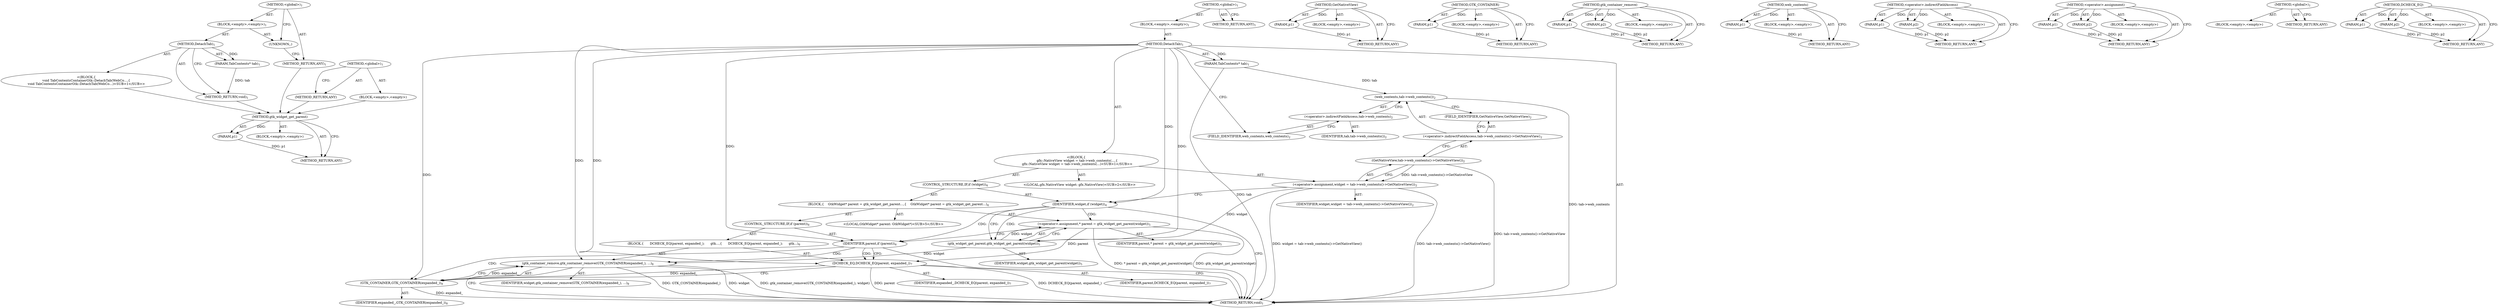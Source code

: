 digraph "&lt;global&gt;" {
vulnerable_78 [label=<(METHOD,gtk_widget_get_parent)>];
vulnerable_79 [label=<(PARAM,p1)>];
vulnerable_80 [label=<(BLOCK,&lt;empty&gt;,&lt;empty&gt;)>];
vulnerable_81 [label=<(METHOD_RETURN,ANY)>];
vulnerable_6 [label=<(METHOD,&lt;global&gt;)<SUB>1</SUB>>];
vulnerable_7 [label=<(BLOCK,&lt;empty&gt;,&lt;empty&gt;)<SUB>1</SUB>>];
vulnerable_8 [label=<(METHOD,DetachTab)<SUB>1</SUB>>];
vulnerable_9 [label=<(PARAM,TabContents* tab)<SUB>1</SUB>>];
vulnerable_10 [label="<(BLOCK,{
  gfx::NativeView widget = tab-&gt;web_contents(...,{
  gfx::NativeView widget = tab-&gt;web_contents(...)<SUB>1</SUB>>"];
vulnerable_11 [label="<(LOCAL,gfx.NativeView widget: gfx.NativeView)<SUB>2</SUB>>"];
vulnerable_12 [label=<(&lt;operator&gt;.assignment,widget = tab-&gt;web_contents()-&gt;GetNativeView())<SUB>2</SUB>>];
vulnerable_13 [label=<(IDENTIFIER,widget,widget = tab-&gt;web_contents()-&gt;GetNativeView())<SUB>2</SUB>>];
vulnerable_14 [label=<(GetNativeView,tab-&gt;web_contents()-&gt;GetNativeView())<SUB>2</SUB>>];
vulnerable_15 [label=<(&lt;operator&gt;.indirectFieldAccess,tab-&gt;web_contents()-&gt;GetNativeView)<SUB>2</SUB>>];
vulnerable_16 [label=<(web_contents,tab-&gt;web_contents())<SUB>2</SUB>>];
vulnerable_17 [label=<(&lt;operator&gt;.indirectFieldAccess,tab-&gt;web_contents)<SUB>2</SUB>>];
vulnerable_18 [label=<(IDENTIFIER,tab,tab-&gt;web_contents())<SUB>2</SUB>>];
vulnerable_19 [label=<(FIELD_IDENTIFIER,web_contents,web_contents)<SUB>2</SUB>>];
vulnerable_20 [label=<(FIELD_IDENTIFIER,GetNativeView,GetNativeView)<SUB>2</SUB>>];
vulnerable_21 [label=<(CONTROL_STRUCTURE,IF,if (widget))<SUB>4</SUB>>];
vulnerable_22 [label=<(IDENTIFIER,widget,if (widget))<SUB>4</SUB>>];
vulnerable_23 [label=<(BLOCK,{
    GtkWidget* parent = gtk_widget_get_parent...,{
    GtkWidget* parent = gtk_widget_get_parent...)<SUB>4</SUB>>];
vulnerable_24 [label="<(LOCAL,GtkWidget* parent: GtkWidget*)<SUB>5</SUB>>"];
vulnerable_25 [label=<(&lt;operator&gt;.assignment,* parent = gtk_widget_get_parent(widget))<SUB>5</SUB>>];
vulnerable_26 [label=<(IDENTIFIER,parent,* parent = gtk_widget_get_parent(widget))<SUB>5</SUB>>];
vulnerable_27 [label=<(gtk_widget_get_parent,gtk_widget_get_parent(widget))<SUB>5</SUB>>];
vulnerable_28 [label=<(IDENTIFIER,widget,gtk_widget_get_parent(widget))<SUB>5</SUB>>];
vulnerable_29 [label=<(CONTROL_STRUCTURE,IF,if (parent))<SUB>6</SUB>>];
vulnerable_30 [label=<(IDENTIFIER,parent,if (parent))<SUB>6</SUB>>];
vulnerable_31 [label=<(BLOCK,{
      DCHECK_EQ(parent, expanded_);
      gtk...,{
      DCHECK_EQ(parent, expanded_);
      gtk...)<SUB>6</SUB>>];
vulnerable_32 [label=<(DCHECK_EQ,DCHECK_EQ(parent, expanded_))<SUB>7</SUB>>];
vulnerable_33 [label=<(IDENTIFIER,parent,DCHECK_EQ(parent, expanded_))<SUB>7</SUB>>];
vulnerable_34 [label=<(IDENTIFIER,expanded_,DCHECK_EQ(parent, expanded_))<SUB>7</SUB>>];
vulnerable_35 [label=<(gtk_container_remove,gtk_container_remove(GTK_CONTAINER(expanded_), ...)<SUB>8</SUB>>];
vulnerable_36 [label=<(GTK_CONTAINER,GTK_CONTAINER(expanded_))<SUB>8</SUB>>];
vulnerable_37 [label=<(IDENTIFIER,expanded_,GTK_CONTAINER(expanded_))<SUB>8</SUB>>];
vulnerable_38 [label=<(IDENTIFIER,widget,gtk_container_remove(GTK_CONTAINER(expanded_), ...)<SUB>8</SUB>>];
vulnerable_39 [label=<(METHOD_RETURN,void)<SUB>1</SUB>>];
vulnerable_41 [label=<(METHOD_RETURN,ANY)<SUB>1</SUB>>];
vulnerable_65 [label=<(METHOD,GetNativeView)>];
vulnerable_66 [label=<(PARAM,p1)>];
vulnerable_67 [label=<(BLOCK,&lt;empty&gt;,&lt;empty&gt;)>];
vulnerable_68 [label=<(METHOD_RETURN,ANY)>];
vulnerable_92 [label=<(METHOD,GTK_CONTAINER)>];
vulnerable_93 [label=<(PARAM,p1)>];
vulnerable_94 [label=<(BLOCK,&lt;empty&gt;,&lt;empty&gt;)>];
vulnerable_95 [label=<(METHOD_RETURN,ANY)>];
vulnerable_87 [label=<(METHOD,gtk_container_remove)>];
vulnerable_88 [label=<(PARAM,p1)>];
vulnerable_89 [label=<(PARAM,p2)>];
vulnerable_90 [label=<(BLOCK,&lt;empty&gt;,&lt;empty&gt;)>];
vulnerable_91 [label=<(METHOD_RETURN,ANY)>];
vulnerable_74 [label=<(METHOD,web_contents)>];
vulnerable_75 [label=<(PARAM,p1)>];
vulnerable_76 [label=<(BLOCK,&lt;empty&gt;,&lt;empty&gt;)>];
vulnerable_77 [label=<(METHOD_RETURN,ANY)>];
vulnerable_69 [label=<(METHOD,&lt;operator&gt;.indirectFieldAccess)>];
vulnerable_70 [label=<(PARAM,p1)>];
vulnerable_71 [label=<(PARAM,p2)>];
vulnerable_72 [label=<(BLOCK,&lt;empty&gt;,&lt;empty&gt;)>];
vulnerable_73 [label=<(METHOD_RETURN,ANY)>];
vulnerable_60 [label=<(METHOD,&lt;operator&gt;.assignment)>];
vulnerable_61 [label=<(PARAM,p1)>];
vulnerable_62 [label=<(PARAM,p2)>];
vulnerable_63 [label=<(BLOCK,&lt;empty&gt;,&lt;empty&gt;)>];
vulnerable_64 [label=<(METHOD_RETURN,ANY)>];
vulnerable_54 [label=<(METHOD,&lt;global&gt;)<SUB>1</SUB>>];
vulnerable_55 [label=<(BLOCK,&lt;empty&gt;,&lt;empty&gt;)>];
vulnerable_56 [label=<(METHOD_RETURN,ANY)>];
vulnerable_82 [label=<(METHOD,DCHECK_EQ)>];
vulnerable_83 [label=<(PARAM,p1)>];
vulnerable_84 [label=<(PARAM,p2)>];
vulnerable_85 [label=<(BLOCK,&lt;empty&gt;,&lt;empty&gt;)>];
vulnerable_86 [label=<(METHOD_RETURN,ANY)>];
fixed_6 [label=<(METHOD,&lt;global&gt;)<SUB>1</SUB>>];
fixed_7 [label=<(BLOCK,&lt;empty&gt;,&lt;empty&gt;)<SUB>1</SUB>>];
fixed_8 [label=<(METHOD,DetachTab)<SUB>1</SUB>>];
fixed_9 [label=<(PARAM,TabContents* tab)<SUB>1</SUB>>];
fixed_10 [label="<(BLOCK,{
void TabContentsContainerGtk::DetachTab(WebCo...,{
void TabContentsContainerGtk::DetachTab(WebCo...)<SUB>1</SUB>>"];
fixed_11 [label=<(METHOD_RETURN,void)<SUB>1</SUB>>];
fixed_13 [label=<(UNKNOWN,,)>];
fixed_14 [label=<(METHOD_RETURN,ANY)<SUB>1</SUB>>];
fixed_23 [label=<(METHOD,&lt;global&gt;)<SUB>1</SUB>>];
fixed_24 [label=<(BLOCK,&lt;empty&gt;,&lt;empty&gt;)>];
fixed_25 [label=<(METHOD_RETURN,ANY)>];
vulnerable_78 -> vulnerable_79  [key=0, label="AST: "];
vulnerable_78 -> vulnerable_79  [key=1, label="DDG: "];
vulnerable_78 -> vulnerable_80  [key=0, label="AST: "];
vulnerable_78 -> vulnerable_81  [key=0, label="AST: "];
vulnerable_78 -> vulnerable_81  [key=1, label="CFG: "];
vulnerable_79 -> vulnerable_81  [key=0, label="DDG: p1"];
vulnerable_6 -> vulnerable_7  [key=0, label="AST: "];
vulnerable_6 -> vulnerable_41  [key=0, label="AST: "];
vulnerable_6 -> vulnerable_41  [key=1, label="CFG: "];
vulnerable_7 -> vulnerable_8  [key=0, label="AST: "];
vulnerable_8 -> vulnerable_9  [key=0, label="AST: "];
vulnerable_8 -> vulnerable_9  [key=1, label="DDG: "];
vulnerable_8 -> vulnerable_10  [key=0, label="AST: "];
vulnerable_8 -> vulnerable_39  [key=0, label="AST: "];
vulnerable_8 -> vulnerable_19  [key=0, label="CFG: "];
vulnerable_8 -> vulnerable_22  [key=0, label="DDG: "];
vulnerable_8 -> vulnerable_30  [key=0, label="DDG: "];
vulnerable_8 -> vulnerable_27  [key=0, label="DDG: "];
vulnerable_8 -> vulnerable_32  [key=0, label="DDG: "];
vulnerable_8 -> vulnerable_35  [key=0, label="DDG: "];
vulnerable_8 -> vulnerable_36  [key=0, label="DDG: "];
vulnerable_9 -> vulnerable_39  [key=0, label="DDG: tab"];
vulnerable_9 -> vulnerable_16  [key=0, label="DDG: tab"];
vulnerable_10 -> vulnerable_11  [key=0, label="AST: "];
vulnerable_10 -> vulnerable_12  [key=0, label="AST: "];
vulnerable_10 -> vulnerable_21  [key=0, label="AST: "];
vulnerable_12 -> vulnerable_13  [key=0, label="AST: "];
vulnerable_12 -> vulnerable_14  [key=0, label="AST: "];
vulnerable_12 -> vulnerable_22  [key=0, label="CFG: "];
vulnerable_12 -> vulnerable_39  [key=0, label="DDG: tab-&gt;web_contents()-&gt;GetNativeView()"];
vulnerable_12 -> vulnerable_39  [key=1, label="DDG: widget = tab-&gt;web_contents()-&gt;GetNativeView()"];
vulnerable_12 -> vulnerable_27  [key=0, label="DDG: widget"];
vulnerable_14 -> vulnerable_15  [key=0, label="AST: "];
vulnerable_14 -> vulnerable_12  [key=0, label="CFG: "];
vulnerable_14 -> vulnerable_12  [key=1, label="DDG: tab-&gt;web_contents()-&gt;GetNativeView"];
vulnerable_14 -> vulnerable_39  [key=0, label="DDG: tab-&gt;web_contents()-&gt;GetNativeView"];
vulnerable_15 -> vulnerable_16  [key=0, label="AST: "];
vulnerable_15 -> vulnerable_20  [key=0, label="AST: "];
vulnerable_15 -> vulnerable_14  [key=0, label="CFG: "];
vulnerable_16 -> vulnerable_17  [key=0, label="AST: "];
vulnerable_16 -> vulnerable_20  [key=0, label="CFG: "];
vulnerable_16 -> vulnerable_39  [key=0, label="DDG: tab-&gt;web_contents"];
vulnerable_17 -> vulnerable_18  [key=0, label="AST: "];
vulnerable_17 -> vulnerable_19  [key=0, label="AST: "];
vulnerable_17 -> vulnerable_16  [key=0, label="CFG: "];
vulnerable_19 -> vulnerable_17  [key=0, label="CFG: "];
vulnerable_20 -> vulnerable_15  [key=0, label="CFG: "];
vulnerable_21 -> vulnerable_22  [key=0, label="AST: "];
vulnerable_21 -> vulnerable_23  [key=0, label="AST: "];
vulnerable_22 -> vulnerable_39  [key=0, label="CFG: "];
vulnerable_22 -> vulnerable_27  [key=0, label="CFG: "];
vulnerable_22 -> vulnerable_27  [key=1, label="CDG: "];
vulnerable_22 -> vulnerable_30  [key=0, label="CDG: "];
vulnerable_22 -> vulnerable_25  [key=0, label="CDG: "];
vulnerable_23 -> vulnerable_24  [key=0, label="AST: "];
vulnerable_23 -> vulnerable_25  [key=0, label="AST: "];
vulnerable_23 -> vulnerable_29  [key=0, label="AST: "];
vulnerable_25 -> vulnerable_26  [key=0, label="AST: "];
vulnerable_25 -> vulnerable_27  [key=0, label="AST: "];
vulnerable_25 -> vulnerable_30  [key=0, label="CFG: "];
vulnerable_25 -> vulnerable_39  [key=0, label="DDG: gtk_widget_get_parent(widget)"];
vulnerable_25 -> vulnerable_39  [key=1, label="DDG: * parent = gtk_widget_get_parent(widget)"];
vulnerable_25 -> vulnerable_32  [key=0, label="DDG: parent"];
vulnerable_27 -> vulnerable_28  [key=0, label="AST: "];
vulnerable_27 -> vulnerable_25  [key=0, label="CFG: "];
vulnerable_27 -> vulnerable_25  [key=1, label="DDG: widget"];
vulnerable_27 -> vulnerable_35  [key=0, label="DDG: widget"];
vulnerable_29 -> vulnerable_30  [key=0, label="AST: "];
vulnerable_29 -> vulnerable_31  [key=0, label="AST: "];
vulnerable_30 -> vulnerable_39  [key=0, label="CFG: "];
vulnerable_30 -> vulnerable_32  [key=0, label="CFG: "];
vulnerable_30 -> vulnerable_32  [key=1, label="CDG: "];
vulnerable_30 -> vulnerable_36  [key=0, label="CDG: "];
vulnerable_30 -> vulnerable_35  [key=0, label="CDG: "];
vulnerable_31 -> vulnerable_32  [key=0, label="AST: "];
vulnerable_31 -> vulnerable_35  [key=0, label="AST: "];
vulnerable_32 -> vulnerable_33  [key=0, label="AST: "];
vulnerable_32 -> vulnerable_34  [key=0, label="AST: "];
vulnerable_32 -> vulnerable_36  [key=0, label="CFG: "];
vulnerable_32 -> vulnerable_36  [key=1, label="DDG: expanded_"];
vulnerable_32 -> vulnerable_39  [key=0, label="DDG: parent"];
vulnerable_32 -> vulnerable_39  [key=1, label="DDG: DCHECK_EQ(parent, expanded_)"];
vulnerable_35 -> vulnerable_36  [key=0, label="AST: "];
vulnerable_35 -> vulnerable_38  [key=0, label="AST: "];
vulnerable_35 -> vulnerable_39  [key=0, label="CFG: "];
vulnerable_35 -> vulnerable_39  [key=1, label="DDG: GTK_CONTAINER(expanded_)"];
vulnerable_35 -> vulnerable_39  [key=2, label="DDG: widget"];
vulnerable_35 -> vulnerable_39  [key=3, label="DDG: gtk_container_remove(GTK_CONTAINER(expanded_), widget)"];
vulnerable_36 -> vulnerable_37  [key=0, label="AST: "];
vulnerable_36 -> vulnerable_35  [key=0, label="CFG: "];
vulnerable_36 -> vulnerable_35  [key=1, label="DDG: expanded_"];
vulnerable_36 -> vulnerable_39  [key=0, label="DDG: expanded_"];
vulnerable_65 -> vulnerable_66  [key=0, label="AST: "];
vulnerable_65 -> vulnerable_66  [key=1, label="DDG: "];
vulnerable_65 -> vulnerable_67  [key=0, label="AST: "];
vulnerable_65 -> vulnerable_68  [key=0, label="AST: "];
vulnerable_65 -> vulnerable_68  [key=1, label="CFG: "];
vulnerable_66 -> vulnerable_68  [key=0, label="DDG: p1"];
vulnerable_92 -> vulnerable_93  [key=0, label="AST: "];
vulnerable_92 -> vulnerable_93  [key=1, label="DDG: "];
vulnerable_92 -> vulnerable_94  [key=0, label="AST: "];
vulnerable_92 -> vulnerable_95  [key=0, label="AST: "];
vulnerable_92 -> vulnerable_95  [key=1, label="CFG: "];
vulnerable_93 -> vulnerable_95  [key=0, label="DDG: p1"];
vulnerable_87 -> vulnerable_88  [key=0, label="AST: "];
vulnerable_87 -> vulnerable_88  [key=1, label="DDG: "];
vulnerable_87 -> vulnerable_90  [key=0, label="AST: "];
vulnerable_87 -> vulnerable_89  [key=0, label="AST: "];
vulnerable_87 -> vulnerable_89  [key=1, label="DDG: "];
vulnerable_87 -> vulnerable_91  [key=0, label="AST: "];
vulnerable_87 -> vulnerable_91  [key=1, label="CFG: "];
vulnerable_88 -> vulnerable_91  [key=0, label="DDG: p1"];
vulnerable_89 -> vulnerable_91  [key=0, label="DDG: p2"];
vulnerable_74 -> vulnerable_75  [key=0, label="AST: "];
vulnerable_74 -> vulnerable_75  [key=1, label="DDG: "];
vulnerable_74 -> vulnerable_76  [key=0, label="AST: "];
vulnerable_74 -> vulnerable_77  [key=0, label="AST: "];
vulnerable_74 -> vulnerable_77  [key=1, label="CFG: "];
vulnerable_75 -> vulnerable_77  [key=0, label="DDG: p1"];
vulnerable_69 -> vulnerable_70  [key=0, label="AST: "];
vulnerable_69 -> vulnerable_70  [key=1, label="DDG: "];
vulnerable_69 -> vulnerable_72  [key=0, label="AST: "];
vulnerable_69 -> vulnerable_71  [key=0, label="AST: "];
vulnerable_69 -> vulnerable_71  [key=1, label="DDG: "];
vulnerable_69 -> vulnerable_73  [key=0, label="AST: "];
vulnerable_69 -> vulnerable_73  [key=1, label="CFG: "];
vulnerable_70 -> vulnerable_73  [key=0, label="DDG: p1"];
vulnerable_71 -> vulnerable_73  [key=0, label="DDG: p2"];
vulnerable_60 -> vulnerable_61  [key=0, label="AST: "];
vulnerable_60 -> vulnerable_61  [key=1, label="DDG: "];
vulnerable_60 -> vulnerable_63  [key=0, label="AST: "];
vulnerable_60 -> vulnerable_62  [key=0, label="AST: "];
vulnerable_60 -> vulnerable_62  [key=1, label="DDG: "];
vulnerable_60 -> vulnerable_64  [key=0, label="AST: "];
vulnerable_60 -> vulnerable_64  [key=1, label="CFG: "];
vulnerable_61 -> vulnerable_64  [key=0, label="DDG: p1"];
vulnerable_62 -> vulnerable_64  [key=0, label="DDG: p2"];
vulnerable_54 -> vulnerable_55  [key=0, label="AST: "];
vulnerable_54 -> vulnerable_56  [key=0, label="AST: "];
vulnerable_54 -> vulnerable_56  [key=1, label="CFG: "];
vulnerable_82 -> vulnerable_83  [key=0, label="AST: "];
vulnerable_82 -> vulnerable_83  [key=1, label="DDG: "];
vulnerable_82 -> vulnerable_85  [key=0, label="AST: "];
vulnerable_82 -> vulnerable_84  [key=0, label="AST: "];
vulnerable_82 -> vulnerable_84  [key=1, label="DDG: "];
vulnerable_82 -> vulnerable_86  [key=0, label="AST: "];
vulnerable_82 -> vulnerable_86  [key=1, label="CFG: "];
vulnerable_83 -> vulnerable_86  [key=0, label="DDG: p1"];
vulnerable_84 -> vulnerable_86  [key=0, label="DDG: p2"];
fixed_6 -> fixed_7  [key=0, label="AST: "];
fixed_6 -> fixed_14  [key=0, label="AST: "];
fixed_6 -> fixed_13  [key=0, label="CFG: "];
fixed_7 -> fixed_8  [key=0, label="AST: "];
fixed_7 -> fixed_13  [key=0, label="AST: "];
fixed_8 -> fixed_9  [key=0, label="AST: "];
fixed_8 -> fixed_9  [key=1, label="DDG: "];
fixed_8 -> fixed_10  [key=0, label="AST: "];
fixed_8 -> fixed_11  [key=0, label="AST: "];
fixed_8 -> fixed_11  [key=1, label="CFG: "];
fixed_9 -> fixed_11  [key=0, label="DDG: tab"];
fixed_10 -> vulnerable_78  [key=0];
fixed_11 -> vulnerable_78  [key=0];
fixed_13 -> fixed_14  [key=0, label="CFG: "];
fixed_14 -> vulnerable_78  [key=0];
fixed_23 -> fixed_24  [key=0, label="AST: "];
fixed_23 -> fixed_25  [key=0, label="AST: "];
fixed_23 -> fixed_25  [key=1, label="CFG: "];
fixed_24 -> vulnerable_78  [key=0];
fixed_25 -> vulnerable_78  [key=0];
}
